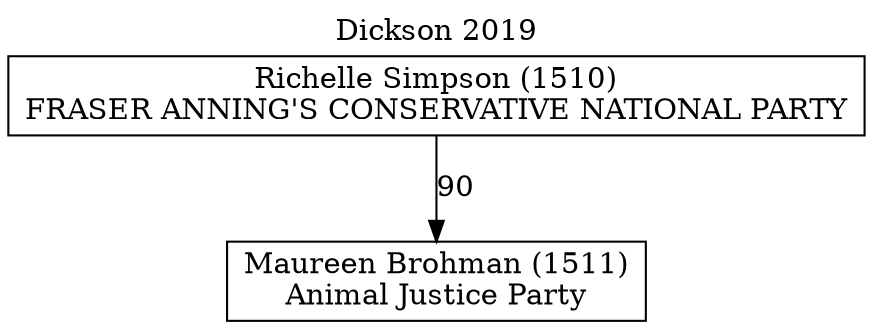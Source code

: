 // House preference flow
digraph "Maureen Brohman (1511)_Dickson_2019" {
	graph [label="Dickson 2019" labelloc=t mclimit=10]
	node [shape=box]
	"Maureen Brohman (1511)" [label="Maureen Brohman (1511)
Animal Justice Party"]
	"Richelle Simpson (1510)" [label="Richelle Simpson (1510)
FRASER ANNING'S CONSERVATIVE NATIONAL PARTY"]
	"Richelle Simpson (1510)" -> "Maureen Brohman (1511)" [label=90]
}
